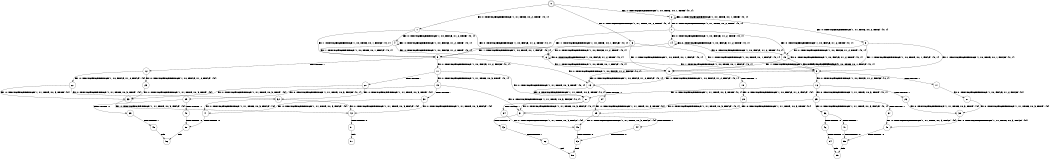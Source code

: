 digraph BCG {
size = "7, 10.5";
center = TRUE;
node [shape = circle];
0 [peripheries = 2];
0 -> 1 [label = "EX !0 !ATOMIC_EXCH_BRANCH (1, +1, TRUE, +0, 2, TRUE) !{0, 1}"];
0 -> 2 [label = "EX !1 !ATOMIC_EXCH_BRANCH (1, +0, TRUE, +0, 1, TRUE) !{0, 1}"];
0 -> 3 [label = "EX !0 !ATOMIC_EXCH_BRANCH (1, +1, TRUE, +0, 2, TRUE) !{0, 1}"];
1 -> 4 [label = "EX !0 !ATOMIC_EXCH_BRANCH (1, +0, FALSE, +1, 2, TRUE) !{0, 1}"];
1 -> 5 [label = "EX !1 !ATOMIC_EXCH_BRANCH (1, +0, TRUE, +0, 1, FALSE) !{0, 1}"];
1 -> 6 [label = "EX !0 !ATOMIC_EXCH_BRANCH (1, +0, FALSE, +1, 2, TRUE) !{0, 1}"];
2 -> 2 [label = "EX !1 !ATOMIC_EXCH_BRANCH (1, +0, TRUE, +0, 1, TRUE) !{0, 1}"];
2 -> 7 [label = "EX !0 !ATOMIC_EXCH_BRANCH (1, +1, TRUE, +0, 2, TRUE) !{0, 1}"];
2 -> 8 [label = "EX !0 !ATOMIC_EXCH_BRANCH (1, +1, TRUE, +0, 2, TRUE) !{0, 1}"];
3 -> 9 [label = "EX !1 !ATOMIC_EXCH_BRANCH (1, +0, TRUE, +0, 1, FALSE) !{0, 1}"];
3 -> 6 [label = "EX !0 !ATOMIC_EXCH_BRANCH (1, +0, FALSE, +1, 2, TRUE) !{0, 1}"];
3 -> 10 [label = "EX !1 !ATOMIC_EXCH_BRANCH (1, +0, TRUE, +0, 1, FALSE) !{0, 1}"];
4 -> 4 [label = "EX !0 !ATOMIC_EXCH_BRANCH (1, +0, FALSE, +1, 2, TRUE) !{0, 1}"];
4 -> 5 [label = "EX !1 !ATOMIC_EXCH_BRANCH (1, +0, TRUE, +0, 1, FALSE) !{0, 1}"];
4 -> 6 [label = "EX !0 !ATOMIC_EXCH_BRANCH (1, +0, FALSE, +1, 2, TRUE) !{0, 1}"];
5 -> 11 [label = "EX !0 !ATOMIC_EXCH_BRANCH (1, +0, FALSE, +1, 2, FALSE) !{0, 1}"];
5 -> 12 [label = "TERMINATE !1"];
5 -> 13 [label = "EX !0 !ATOMIC_EXCH_BRANCH (1, +0, FALSE, +1, 2, FALSE) !{0, 1}"];
6 -> 9 [label = "EX !1 !ATOMIC_EXCH_BRANCH (1, +0, TRUE, +0, 1, FALSE) !{0, 1}"];
6 -> 6 [label = "EX !0 !ATOMIC_EXCH_BRANCH (1, +0, FALSE, +1, 2, TRUE) !{0, 1}"];
6 -> 10 [label = "EX !1 !ATOMIC_EXCH_BRANCH (1, +0, TRUE, +0, 1, FALSE) !{0, 1}"];
7 -> 14 [label = "EX !0 !ATOMIC_EXCH_BRANCH (1, +0, FALSE, +1, 2, TRUE) !{0, 1}"];
7 -> 5 [label = "EX !1 !ATOMIC_EXCH_BRANCH (1, +0, TRUE, +0, 1, FALSE) !{0, 1}"];
7 -> 15 [label = "EX !0 !ATOMIC_EXCH_BRANCH (1, +0, FALSE, +1, 2, TRUE) !{0, 1}"];
8 -> 9 [label = "EX !1 !ATOMIC_EXCH_BRANCH (1, +0, TRUE, +0, 1, FALSE) !{0, 1}"];
8 -> 15 [label = "EX !0 !ATOMIC_EXCH_BRANCH (1, +0, FALSE, +1, 2, TRUE) !{0, 1}"];
8 -> 10 [label = "EX !1 !ATOMIC_EXCH_BRANCH (1, +0, TRUE, +0, 1, FALSE) !{0, 1}"];
9 -> 16 [label = "EX !0 !ATOMIC_EXCH_BRANCH (1, +0, FALSE, +1, 2, FALSE) !{0, 1}"];
9 -> 17 [label = "TERMINATE !1"];
9 -> 13 [label = "EX !0 !ATOMIC_EXCH_BRANCH (1, +0, FALSE, +1, 2, FALSE) !{0, 1}"];
10 -> 13 [label = "EX !0 !ATOMIC_EXCH_BRANCH (1, +0, FALSE, +1, 2, FALSE) !{0, 1}"];
10 -> 18 [label = "TERMINATE !1"];
11 -> 19 [label = "EX !0 !ATOMIC_EXCH_BRANCH (1, +1, TRUE, +0, 3, TRUE) !{0, 1}"];
11 -> 20 [label = "TERMINATE !1"];
11 -> 21 [label = "EX !0 !ATOMIC_EXCH_BRANCH (1, +1, TRUE, +0, 3, TRUE) !{0, 1}"];
12 -> 22 [label = "EX !0 !ATOMIC_EXCH_BRANCH (1, +0, FALSE, +1, 2, FALSE) !{0}"];
12 -> 23 [label = "EX !0 !ATOMIC_EXCH_BRANCH (1, +0, FALSE, +1, 2, FALSE) !{0}"];
13 -> 21 [label = "EX !0 !ATOMIC_EXCH_BRANCH (1, +1, TRUE, +0, 3, TRUE) !{0, 1}"];
13 -> 24 [label = "TERMINATE !1"];
14 -> 14 [label = "EX !0 !ATOMIC_EXCH_BRANCH (1, +0, FALSE, +1, 2, TRUE) !{0, 1}"];
14 -> 5 [label = "EX !1 !ATOMIC_EXCH_BRANCH (1, +0, TRUE, +0, 1, FALSE) !{0, 1}"];
14 -> 15 [label = "EX !0 !ATOMIC_EXCH_BRANCH (1, +0, FALSE, +1, 2, TRUE) !{0, 1}"];
15 -> 9 [label = "EX !1 !ATOMIC_EXCH_BRANCH (1, +0, TRUE, +0, 1, FALSE) !{0, 1}"];
15 -> 15 [label = "EX !0 !ATOMIC_EXCH_BRANCH (1, +0, FALSE, +1, 2, TRUE) !{0, 1}"];
15 -> 10 [label = "EX !1 !ATOMIC_EXCH_BRANCH (1, +0, TRUE, +0, 1, FALSE) !{0, 1}"];
16 -> 25 [label = "EX !0 !ATOMIC_EXCH_BRANCH (1, +1, TRUE, +0, 3, TRUE) !{0, 1}"];
16 -> 26 [label = "TERMINATE !1"];
16 -> 21 [label = "EX !0 !ATOMIC_EXCH_BRANCH (1, +1, TRUE, +0, 3, TRUE) !{0, 1}"];
17 -> 27 [label = "EX !0 !ATOMIC_EXCH_BRANCH (1, +0, FALSE, +1, 2, FALSE) !{0}"];
18 -> 28 [label = "EX !0 !ATOMIC_EXCH_BRANCH (1, +0, FALSE, +1, 2, FALSE) !{0}"];
19 -> 29 [label = "EX !0 !ATOMIC_EXCH_BRANCH (1, +1, TRUE, +0, 3, FALSE) !{0, 1}"];
19 -> 30 [label = "TERMINATE !1"];
19 -> 31 [label = "EX !0 !ATOMIC_EXCH_BRANCH (1, +1, TRUE, +0, 3, FALSE) !{0, 1}"];
20 -> 32 [label = "EX !0 !ATOMIC_EXCH_BRANCH (1, +1, TRUE, +0, 3, TRUE) !{0}"];
20 -> 33 [label = "EX !0 !ATOMIC_EXCH_BRANCH (1, +1, TRUE, +0, 3, TRUE) !{0}"];
21 -> 31 [label = "EX !0 !ATOMIC_EXCH_BRANCH (1, +1, TRUE, +0, 3, FALSE) !{0, 1}"];
21 -> 34 [label = "TERMINATE !1"];
22 -> 32 [label = "EX !0 !ATOMIC_EXCH_BRANCH (1, +1, TRUE, +0, 3, TRUE) !{0}"];
22 -> 33 [label = "EX !0 !ATOMIC_EXCH_BRANCH (1, +1, TRUE, +0, 3, TRUE) !{0}"];
23 -> 33 [label = "EX !0 !ATOMIC_EXCH_BRANCH (1, +1, TRUE, +0, 3, TRUE) !{0}"];
24 -> 35 [label = "EX !0 !ATOMIC_EXCH_BRANCH (1, +1, TRUE, +0, 3, TRUE) !{0}"];
25 -> 36 [label = "EX !0 !ATOMIC_EXCH_BRANCH (1, +1, TRUE, +0, 3, FALSE) !{0, 1}"];
25 -> 37 [label = "TERMINATE !1"];
25 -> 31 [label = "EX !0 !ATOMIC_EXCH_BRANCH (1, +1, TRUE, +0, 3, FALSE) !{0, 1}"];
26 -> 38 [label = "EX !0 !ATOMIC_EXCH_BRANCH (1, +1, TRUE, +0, 3, TRUE) !{0}"];
27 -> 38 [label = "EX !0 !ATOMIC_EXCH_BRANCH (1, +1, TRUE, +0, 3, TRUE) !{0}"];
28 -> 35 [label = "EX !0 !ATOMIC_EXCH_BRANCH (1, +1, TRUE, +0, 3, TRUE) !{0}"];
29 -> 39 [label = "TERMINATE !0"];
29 -> 40 [label = "TERMINATE !1"];
30 -> 41 [label = "EX !0 !ATOMIC_EXCH_BRANCH (1, +1, TRUE, +0, 3, FALSE) !{0}"];
30 -> 42 [label = "EX !0 !ATOMIC_EXCH_BRANCH (1, +1, TRUE, +0, 3, FALSE) !{0}"];
31 -> 43 [label = "TERMINATE !0"];
31 -> 44 [label = "TERMINATE !1"];
32 -> 41 [label = "EX !0 !ATOMIC_EXCH_BRANCH (1, +1, TRUE, +0, 3, FALSE) !{0}"];
32 -> 42 [label = "EX !0 !ATOMIC_EXCH_BRANCH (1, +1, TRUE, +0, 3, FALSE) !{0}"];
33 -> 42 [label = "EX !0 !ATOMIC_EXCH_BRANCH (1, +1, TRUE, +0, 3, FALSE) !{0}"];
34 -> 45 [label = "EX !0 !ATOMIC_EXCH_BRANCH (1, +1, TRUE, +0, 3, FALSE) !{0}"];
35 -> 45 [label = "EX !0 !ATOMIC_EXCH_BRANCH (1, +1, TRUE, +0, 3, FALSE) !{0}"];
36 -> 46 [label = "TERMINATE !0"];
36 -> 47 [label = "TERMINATE !1"];
37 -> 48 [label = "EX !0 !ATOMIC_EXCH_BRANCH (1, +1, TRUE, +0, 3, FALSE) !{0}"];
38 -> 48 [label = "EX !0 !ATOMIC_EXCH_BRANCH (1, +1, TRUE, +0, 3, FALSE) !{0}"];
39 -> 49 [label = "TERMINATE !1"];
40 -> 50 [label = "TERMINATE !0"];
41 -> 50 [label = "TERMINATE !0"];
42 -> 51 [label = "TERMINATE !0"];
43 -> 52 [label = "TERMINATE !1"];
44 -> 53 [label = "TERMINATE !0"];
45 -> 53 [label = "TERMINATE !0"];
46 -> 54 [label = "TERMINATE !1"];
47 -> 55 [label = "TERMINATE !0"];
48 -> 55 [label = "TERMINATE !0"];
49 -> 56 [label = "exit"];
50 -> 56 [label = "exit"];
51 -> 57 [label = "exit"];
52 -> 58 [label = "exit"];
53 -> 58 [label = "exit"];
54 -> 59 [label = "exit"];
55 -> 59 [label = "exit"];
}
